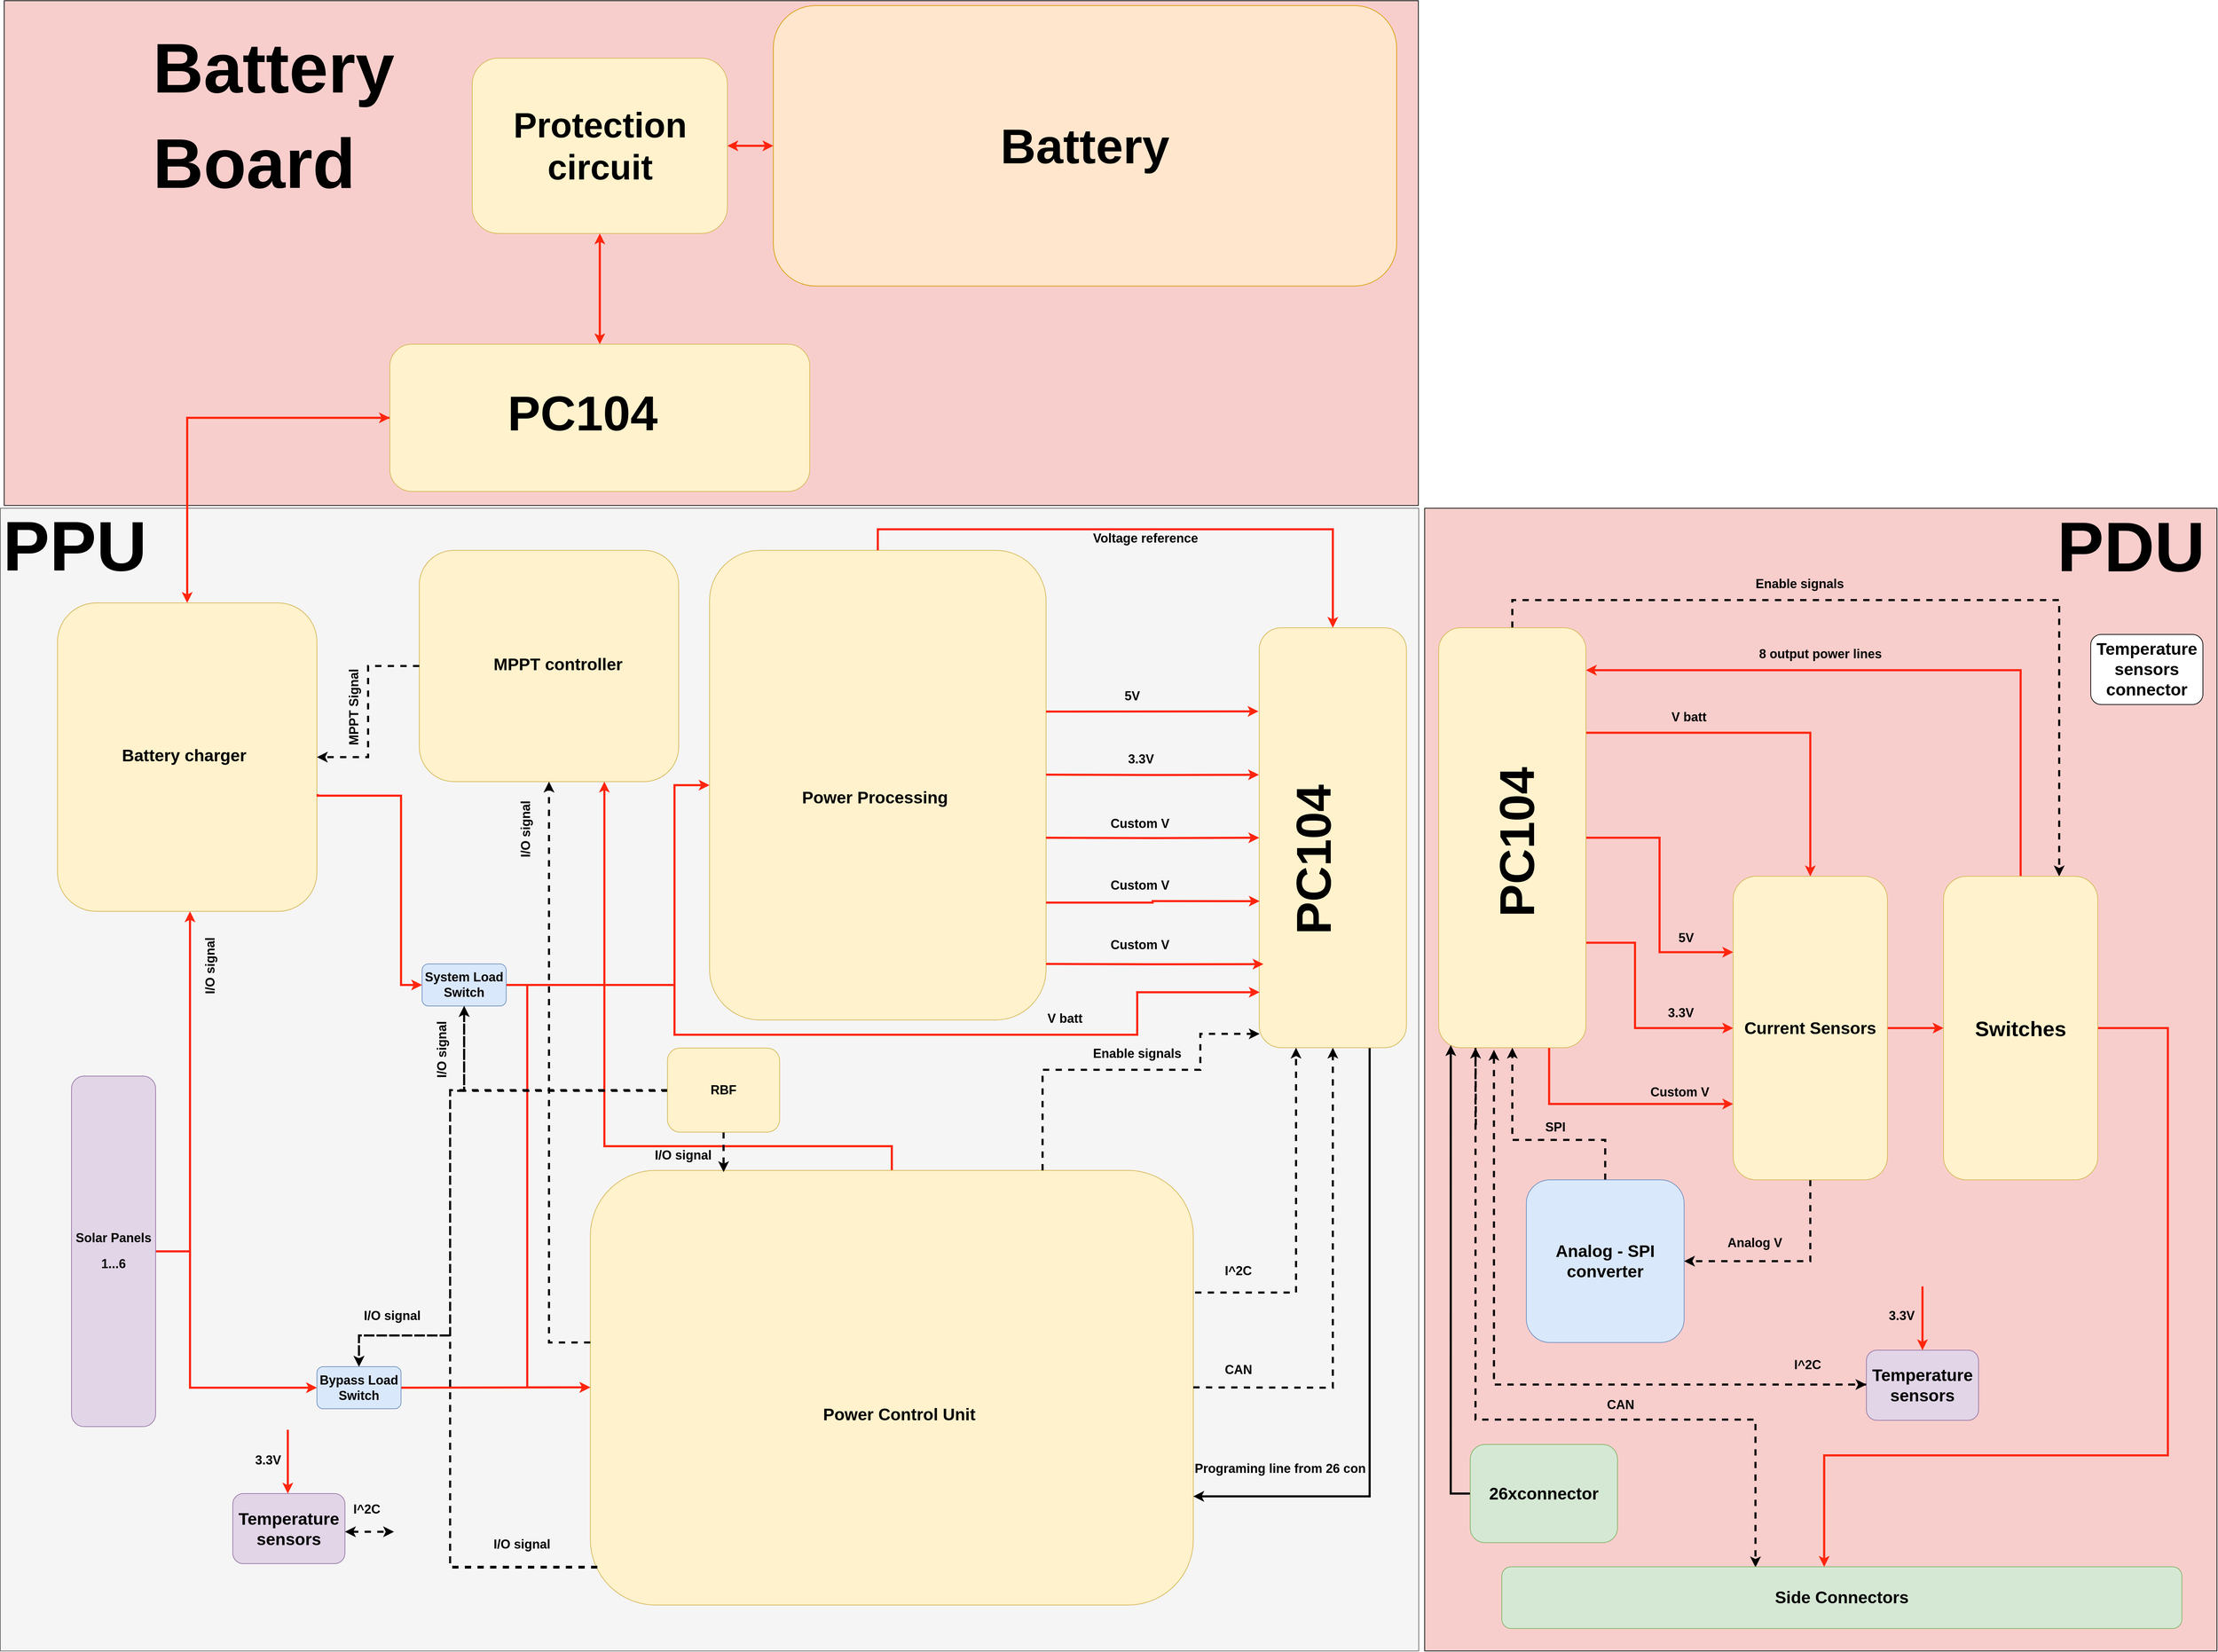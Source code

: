<mxfile version="12.2.7" type="device" pages="1"><diagram id="giHXohWAdLUm914pXSXl" name="Page-1"><mxGraphModel dx="3973" dy="4182" grid="1" gridSize="10" guides="1" tooltips="1" connect="1" arrows="1" fold="1" page="1" pageScale="1" pageWidth="827" pageHeight="1169" math="0" shadow="0"><root><mxCell id="0"/><mxCell id="1" parent="0"/><mxCell id="T_Ia0frp9E9IHLGrRYD6-16" value="" style="rounded=0;whiteSpace=wrap;html=1;fillColor=#f5f5f5;strokeColor=#666666;fontColor=#333333;" vertex="1" parent="1"><mxGeometry x="-141.5" y="-670" width="2023" height="1630" as="geometry"/></mxCell><mxCell id="T_Ia0frp9E9IHLGrRYD6-27" value="" style="rounded=0;whiteSpace=wrap;html=1;fillColor=#F8CECC;align=left;" vertex="1" parent="1"><mxGeometry x="-136" y="-1394" width="2017" height="720" as="geometry"/></mxCell><mxCell id="T_Ia0frp9E9IHLGrRYD6-28" value="&lt;h2 style=&quot;font-size: 70px&quot;&gt;&lt;font style=&quot;font-size: 70px&quot;&gt;Battery&lt;br&gt;&lt;/font&gt;&lt;/h2&gt;" style="rounded=1;whiteSpace=wrap;html=1;fillColor=#ffe6cc;strokeColor=#d79b00;" vertex="1" parent="1"><mxGeometry x="961" y="-1387" width="889" height="400" as="geometry"/></mxCell><mxCell id="T_Ia0frp9E9IHLGrRYD6-37" style="edgeStyle=orthogonalEdgeStyle;rounded=0;orthogonalLoop=1;jettySize=auto;html=1;exitX=0.5;exitY=0;exitDx=0;exitDy=0;strokeColor=#FF250D;strokeWidth=3;" edge="1" parent="1" source="T_Ia0frp9E9IHLGrRYD6-29" target="_Jm-PfkKNoFrXeirZQfz-2"><mxGeometry relative="1" as="geometry"/></mxCell><mxCell id="T_Ia0frp9E9IHLGrRYD6-29" value="" style="rounded=1;whiteSpace=wrap;html=1;fillColor=#fff2cc;strokeColor=#d6b656;rotation=-90;" vertex="1" parent="1"><mxGeometry x="608.5" y="-1098.5" width="210" height="599" as="geometry"/></mxCell><mxCell id="T_Ia0frp9E9IHLGrRYD6-30" value="&lt;h1 style=&quot;font-size: 70px&quot;&gt;PC104&lt;/h1&gt;" style="text;html=1;resizable=0;points=[];autosize=1;align=left;verticalAlign=top;spacingTop=-4;rotation=0;" vertex="1" parent="1"><mxGeometry x="579.5" y="-897" width="230" height="110" as="geometry"/></mxCell><mxCell id="T_Ia0frp9E9IHLGrRYD6-31" value="&lt;h1&gt;&lt;b style=&quot;white-space: normal ; font-size: 100px&quot;&gt;Battery &lt;br&gt;&lt;/b&gt;&lt;/h1&gt;&lt;h1&gt;&lt;b style=&quot;white-space: normal ; font-size: 100px&quot;&gt;Board &lt;/b&gt;&lt;br&gt;&lt;/h1&gt;" style="text;html=1;resizable=0;points=[];autosize=1;align=left;verticalAlign=top;spacingTop=-4;" vertex="1" parent="1"><mxGeometry x="73.5" y="-1377" width="360" height="140" as="geometry"/></mxCell><mxCell id="T_Ia0frp9E9IHLGrRYD6-32" value="" style="endArrow=classic;html=1;strokeColor=#FF250D;strokeWidth=3;entryX=0.5;entryY=0;entryDx=0;entryDy=0;" edge="1" parent="1" target="T_Ia0frp9E9IHLGrRYD6-29"><mxGeometry width="50" height="50" relative="1" as="geometry"><mxPoint x="243.5" y="-799" as="sourcePoint"/><mxPoint x="603.5" y="-863.5" as="targetPoint"/></mxGeometry></mxCell><mxCell id="T_Ia0frp9E9IHLGrRYD6-33" value="&lt;h1 style=&quot;font-size: 50px&quot;&gt;&lt;font style=&quot;font-size: 50px&quot;&gt;Protection circuit&lt;/font&gt;&lt;/h1&gt;" style="rounded=1;whiteSpace=wrap;html=1;fillColor=#fff2cc;strokeColor=#d6b656;" vertex="1" parent="1"><mxGeometry x="531.5" y="-1312" width="364" height="250" as="geometry"/></mxCell><mxCell id="T_Ia0frp9E9IHLGrRYD6-34" value="" style="endArrow=classic;startArrow=classic;html=1;strokeColor=#FF250D;strokeWidth=3;entryX=0.5;entryY=1;entryDx=0;entryDy=0;exitX=1;exitY=0.5;exitDx=0;exitDy=0;" edge="1" parent="1" source="T_Ia0frp9E9IHLGrRYD6-29" target="T_Ia0frp9E9IHLGrRYD6-33"><mxGeometry width="50" height="50" relative="1" as="geometry"><mxPoint x="631.5" y="-981.5" as="sourcePoint"/><mxPoint x="681.5" y="-1031.5" as="targetPoint"/></mxGeometry></mxCell><mxCell id="T_Ia0frp9E9IHLGrRYD6-35" value="" style="endArrow=classic;startArrow=classic;html=1;strokeColor=#FF250D;strokeWidth=3;entryX=0;entryY=0.5;entryDx=0;entryDy=0;" edge="1" parent="1" source="T_Ia0frp9E9IHLGrRYD6-33" target="T_Ia0frp9E9IHLGrRYD6-28"><mxGeometry width="50" height="50" relative="1" as="geometry"><mxPoint x="923" y="-949" as="sourcePoint"/><mxPoint x="923" y="-1107" as="targetPoint"/></mxGeometry></mxCell><mxCell id="fzKdY-Oumn7kbAX8z68p-8" value="" style="rounded=1;whiteSpace=wrap;html=1;fillColor=#fff2cc;strokeColor=#d6b656;" parent="1" vertex="1"><mxGeometry x="456" y="-610" width="370" height="330" as="geometry"/></mxCell><mxCell id="T_Ia0frp9E9IHLGrRYD6-4" style="edgeStyle=orthogonalEdgeStyle;rounded=0;orthogonalLoop=1;jettySize=auto;html=1;exitX=0.5;exitY=0;exitDx=0;exitDy=0;strokeColor=#FF250D;strokeWidth=3;" edge="1" parent="1" source="_Jm-PfkKNoFrXeirZQfz-40"><mxGeometry relative="1" as="geometry"><mxPoint x="720" y="-280" as="targetPoint"/><Array as="points"><mxPoint x="1130" y="240"/><mxPoint x="720" y="240"/></Array></mxGeometry></mxCell><mxCell id="_Jm-PfkKNoFrXeirZQfz-40" value="" style="rounded=1;whiteSpace=wrap;html=1;fillColor=#fff2cc;strokeColor=#d6b656;" parent="1" vertex="1"><mxGeometry x="700" y="274.5" width="860" height="620" as="geometry"/></mxCell><mxCell id="_Jm-PfkKNoFrXeirZQfz-77" value="" style="rounded=0;whiteSpace=wrap;html=1;fillColor=#F8CECC;" parent="1" vertex="1"><mxGeometry x="1890" y="-670" width="1130" height="1630" as="geometry"/></mxCell><mxCell id="T_Ia0frp9E9IHLGrRYD6-41" style="edgeStyle=orthogonalEdgeStyle;rounded=0;orthogonalLoop=1;jettySize=auto;html=1;exitX=0.75;exitY=1;exitDx=0;exitDy=0;entryX=1;entryY=0.75;entryDx=0;entryDy=0;strokeColor=#000000;strokeWidth=3;" edge="1" parent="1" source="_Jm-PfkKNoFrXeirZQfz-73" target="_Jm-PfkKNoFrXeirZQfz-40"><mxGeometry relative="1" as="geometry"/></mxCell><mxCell id="_Jm-PfkKNoFrXeirZQfz-73" value="" style="rounded=1;whiteSpace=wrap;html=1;fillColor=#fff2cc;strokeColor=#d6b656;" parent="1" vertex="1"><mxGeometry x="1654" y="-499.5" width="210" height="599" as="geometry"/></mxCell><mxCell id="_Jm-PfkKNoFrXeirZQfz-18" value="" style="rounded=1;whiteSpace=wrap;html=1;fillColor=#fff2cc;strokeColor=#d6b656;" parent="1" vertex="1"><mxGeometry x="870" y="-610" width="480" height="670" as="geometry"/></mxCell><mxCell id="_Jm-PfkKNoFrXeirZQfz-2" value="" style="rounded=1;whiteSpace=wrap;html=1;fillColor=#fff2cc;strokeColor=#d6b656;" parent="1" vertex="1"><mxGeometry x="-60" y="-535" width="370" height="440" as="geometry"/></mxCell><mxCell id="_Jm-PfkKNoFrXeirZQfz-14" style="edgeStyle=orthogonalEdgeStyle;rounded=0;orthogonalLoop=1;jettySize=auto;html=1;exitX=1;exitY=0.5;exitDx=0;exitDy=0;strokeColor=#FF250D;strokeWidth=3;" parent="1" source="_Jm-PfkKNoFrXeirZQfz-1" edge="1"><mxGeometry relative="1" as="geometry"><Array as="points"><mxPoint x="129" y="390"/><mxPoint x="129" y="-95"/></Array><mxPoint x="129" y="-95" as="targetPoint"/></mxGeometry></mxCell><mxCell id="_Jm-PfkKNoFrXeirZQfz-46" style="edgeStyle=orthogonalEdgeStyle;rounded=0;orthogonalLoop=1;jettySize=auto;html=1;exitX=1;exitY=0.5;exitDx=0;exitDy=0;entryX=0;entryY=0.5;entryDx=0;entryDy=0;strokeColor=#FF250D;strokeWidth=3;" parent="1" source="_Jm-PfkKNoFrXeirZQfz-1" target="_Jm-PfkKNoFrXeirZQfz-45" edge="1"><mxGeometry relative="1" as="geometry"><Array as="points"><mxPoint x="129" y="390"/><mxPoint x="129" y="585"/></Array></mxGeometry></mxCell><mxCell id="_Jm-PfkKNoFrXeirZQfz-1" value="&lt;div&gt;&lt;h2&gt;Solar Panels&lt;/h2&gt;&lt;/div&gt;&lt;div&gt;&lt;h2&gt;1...6&lt;/h2&gt;&lt;/div&gt;" style="rounded=1;whiteSpace=wrap;html=1;fillColor=#e1d5e7;strokeColor=#9673a6;" parent="1" vertex="1"><mxGeometry x="-40" y="140" width="120" height="500" as="geometry"/></mxCell><mxCell id="_Jm-PfkKNoFrXeirZQfz-17" value="" style="edgeStyle=orthogonalEdgeStyle;rounded=0;orthogonalLoop=1;jettySize=auto;html=1;strokeColor=#FF250D;strokeWidth=3;exitX=1.003;exitY=0.62;exitDx=0;exitDy=0;exitPerimeter=0;" parent="1" source="_Jm-PfkKNoFrXeirZQfz-2" target="_Jm-PfkKNoFrXeirZQfz-16" edge="1"><mxGeometry relative="1" as="geometry"><Array as="points"><mxPoint x="311" y="-260"/><mxPoint x="430" y="-260"/><mxPoint x="430" y="10"/></Array><mxPoint x="410" y="-260" as="sourcePoint"/></mxGeometry></mxCell><mxCell id="_Jm-PfkKNoFrXeirZQfz-146" style="edgeStyle=orthogonalEdgeStyle;rounded=0;orthogonalLoop=1;jettySize=auto;html=1;exitX=1;exitY=0.5;exitDx=0;exitDy=0;entryX=0.003;entryY=0.868;entryDx=0;entryDy=0;entryPerimeter=0;strokeColor=#FF250D;strokeWidth=3;" parent="1" source="_Jm-PfkKNoFrXeirZQfz-16" target="_Jm-PfkKNoFrXeirZQfz-73" edge="1"><mxGeometry relative="1" as="geometry"><Array as="points"><mxPoint x="820" y="10"/><mxPoint x="820" y="81"/><mxPoint x="1480" y="81"/><mxPoint x="1480" y="21"/></Array></mxGeometry></mxCell><mxCell id="fzKdY-Oumn7kbAX8z68p-27" style="edgeStyle=orthogonalEdgeStyle;rounded=0;orthogonalLoop=1;jettySize=auto;html=1;exitX=1;exitY=0.5;exitDx=0;exitDy=0;strokeWidth=3;strokeColor=#FF250D;" parent="1" source="_Jm-PfkKNoFrXeirZQfz-16" edge="1"><mxGeometry relative="1" as="geometry"><Array as="points"><mxPoint x="610" y="10"/><mxPoint x="610" y="584"/></Array><mxPoint x="700" y="584" as="targetPoint"/></mxGeometry></mxCell><mxCell id="T_Ia0frp9E9IHLGrRYD6-6" style="edgeStyle=orthogonalEdgeStyle;rounded=0;orthogonalLoop=1;jettySize=auto;html=1;exitX=1;exitY=0.5;exitDx=0;exitDy=0;strokeColor=#FF250D;strokeWidth=3;" edge="1" parent="1" source="_Jm-PfkKNoFrXeirZQfz-16" target="_Jm-PfkKNoFrXeirZQfz-18"><mxGeometry relative="1" as="geometry"><Array as="points"><mxPoint x="820" y="10"/><mxPoint x="820" y="-275"/></Array></mxGeometry></mxCell><mxCell id="_Jm-PfkKNoFrXeirZQfz-16" value="&lt;h2&gt;System Load Switch&lt;/h2&gt;" style="rounded=1;whiteSpace=wrap;html=1;fillColor=#dae8fc;strokeColor=#6c8ebf;" parent="1" vertex="1"><mxGeometry x="460" y="-20" width="120" height="60" as="geometry"/></mxCell><mxCell id="_Jm-PfkKNoFrXeirZQfz-13" value="&lt;h1&gt;Battery charger&lt;/h1&gt;" style="text;html=1;resizable=0;points=[];autosize=1;align=left;verticalAlign=top;spacingTop=-4;" parent="1" vertex="1"><mxGeometry x="30" y="-350" width="190" height="50" as="geometry"/></mxCell><mxCell id="_Jm-PfkKNoFrXeirZQfz-94" style="edgeStyle=orthogonalEdgeStyle;rounded=0;orthogonalLoop=1;jettySize=auto;html=1;entryX=-0.005;entryY=0.199;entryDx=0;entryDy=0;entryPerimeter=0;strokeColor=#FF250D;strokeWidth=3;curved=1;" parent="1" target="_Jm-PfkKNoFrXeirZQfz-73" edge="1"><mxGeometry relative="1" as="geometry"><mxPoint x="1350" y="-380" as="sourcePoint"/></mxGeometry></mxCell><mxCell id="_Jm-PfkKNoFrXeirZQfz-93" style="edgeStyle=orthogonalEdgeStyle;rounded=0;orthogonalLoop=1;jettySize=auto;html=1;entryX=-0.002;entryY=0.35;entryDx=0;entryDy=0;entryPerimeter=0;strokeColor=#FF250D;strokeWidth=3;" parent="1" target="_Jm-PfkKNoFrXeirZQfz-73" edge="1"><mxGeometry relative="1" as="geometry"><mxPoint x="1350" y="-290" as="sourcePoint"/></mxGeometry></mxCell><mxCell id="_Jm-PfkKNoFrXeirZQfz-92" style="edgeStyle=orthogonalEdgeStyle;rounded=0;orthogonalLoop=1;jettySize=auto;html=1;entryX=0;entryY=0.5;entryDx=0;entryDy=0;strokeColor=#FF250D;strokeWidth=3;" parent="1" target="_Jm-PfkKNoFrXeirZQfz-73" edge="1"><mxGeometry relative="1" as="geometry"><mxPoint x="1350" y="-200" as="sourcePoint"/></mxGeometry></mxCell><mxCell id="_Jm-PfkKNoFrXeirZQfz-95" style="edgeStyle=orthogonalEdgeStyle;rounded=0;orthogonalLoop=1;jettySize=auto;html=1;exitX=1;exitY=0.75;exitDx=0;exitDy=0;entryX=0.003;entryY=0.651;entryDx=0;entryDy=0;entryPerimeter=0;strokeColor=#FF250D;strokeWidth=3;" parent="1" source="_Jm-PfkKNoFrXeirZQfz-18" target="_Jm-PfkKNoFrXeirZQfz-73" edge="1"><mxGeometry relative="1" as="geometry"><mxPoint x="1170" y="-110" as="sourcePoint"/></mxGeometry></mxCell><mxCell id="_Jm-PfkKNoFrXeirZQfz-96" style="edgeStyle=orthogonalEdgeStyle;rounded=0;orthogonalLoop=1;jettySize=auto;html=1;entryX=0.029;entryY=0.801;entryDx=0;entryDy=0;entryPerimeter=0;strokeColor=#FF250D;strokeWidth=3;" parent="1" target="_Jm-PfkKNoFrXeirZQfz-73" edge="1"><mxGeometry relative="1" as="geometry"><mxPoint x="1350" y="-20" as="sourcePoint"/></mxGeometry></mxCell><mxCell id="_Jm-PfkKNoFrXeirZQfz-120" style="edgeStyle=orthogonalEdgeStyle;rounded=0;orthogonalLoop=1;jettySize=auto;html=1;entryX=0.5;entryY=0;entryDx=0;entryDy=0;strokeColor=#FF250D;strokeWidth=3;" parent="1" target="_Jm-PfkKNoFrXeirZQfz-73" edge="1"><mxGeometry relative="1" as="geometry"><Array as="points"><mxPoint x="1110" y="-640"/><mxPoint x="1759" y="-640"/></Array><mxPoint x="1110" y="-610" as="sourcePoint"/></mxGeometry></mxCell><mxCell id="_Jm-PfkKNoFrXeirZQfz-39" style="edgeStyle=orthogonalEdgeStyle;rounded=0;orthogonalLoop=1;jettySize=auto;html=1;entryX=0.5;entryY=1;entryDx=0;entryDy=0;dashed=1;strokeColor=#000000;strokeWidth=3;exitX=0;exitY=0.5;exitDx=0;exitDy=0;" parent="1" source="_Jm-PfkKNoFrXeirZQfz-37" target="_Jm-PfkKNoFrXeirZQfz-16" edge="1"><mxGeometry relative="1" as="geometry"><mxPoint x="890" y="100" as="sourcePoint"/><Array as="points"><mxPoint x="520" y="161"/></Array></mxGeometry></mxCell><mxCell id="_Jm-PfkKNoFrXeirZQfz-48" style="edgeStyle=orthogonalEdgeStyle;rounded=0;orthogonalLoop=1;jettySize=auto;html=1;exitX=0.5;exitY=1;exitDx=0;exitDy=0;entryX=0.221;entryY=0.004;entryDx=0;entryDy=0;strokeColor=#000000;strokeWidth=3;dashed=1;entryPerimeter=0;" parent="1" source="_Jm-PfkKNoFrXeirZQfz-37" target="_Jm-PfkKNoFrXeirZQfz-40" edge="1"><mxGeometry relative="1" as="geometry"/></mxCell><mxCell id="_Jm-PfkKNoFrXeirZQfz-49" style="edgeStyle=orthogonalEdgeStyle;rounded=0;orthogonalLoop=1;jettySize=auto;html=1;exitX=0;exitY=0.5;exitDx=0;exitDy=0;entryX=0.5;entryY=0;entryDx=0;entryDy=0;dashed=1;strokeColor=#000000;strokeWidth=3;" parent="1" source="_Jm-PfkKNoFrXeirZQfz-37" target="_Jm-PfkKNoFrXeirZQfz-45" edge="1"><mxGeometry relative="1" as="geometry"><Array as="points"><mxPoint x="500" y="160"/><mxPoint x="500" y="510"/><mxPoint x="370" y="510"/></Array></mxGeometry></mxCell><mxCell id="_Jm-PfkKNoFrXeirZQfz-37" value="&lt;h2&gt;RBF&lt;/h2&gt;" style="rounded=1;whiteSpace=wrap;html=1;fillColor=#fff2cc;strokeColor=#d6b656;" parent="1" vertex="1"><mxGeometry x="810" y="100" width="160" height="120" as="geometry"/></mxCell><mxCell id="_Jm-PfkKNoFrXeirZQfz-41" value="&lt;h1&gt;Power Processing&lt;/h1&gt;" style="text;html=1;resizable=0;points=[];autosize=1;align=left;verticalAlign=top;spacingTop=-4;" parent="1" vertex="1"><mxGeometry x="1000" y="-290" width="220" height="50" as="geometry"/></mxCell><mxCell id="_Jm-PfkKNoFrXeirZQfz-47" style="edgeStyle=orthogonalEdgeStyle;rounded=0;orthogonalLoop=1;jettySize=auto;html=1;exitX=1;exitY=0.5;exitDx=0;exitDy=0;strokeColor=#FF250D;strokeWidth=3;" parent="1" source="_Jm-PfkKNoFrXeirZQfz-45" edge="1"><mxGeometry relative="1" as="geometry"><mxPoint x="700" y="584" as="targetPoint"/></mxGeometry></mxCell><mxCell id="_Jm-PfkKNoFrXeirZQfz-45" value="&lt;h2&gt;Bypass Load Switch&lt;/h2&gt;" style="rounded=1;whiteSpace=wrap;html=1;fillColor=#dae8fc;strokeColor=#6c8ebf;" parent="1" vertex="1"><mxGeometry x="310" y="554.5" width="120" height="60" as="geometry"/></mxCell><mxCell id="_Jm-PfkKNoFrXeirZQfz-57" style="edgeStyle=orthogonalEdgeStyle;rounded=0;orthogonalLoop=1;jettySize=auto;html=1;entryX=0.5;entryY=0;entryDx=0;entryDy=0;strokeColor=#000000;strokeWidth=3;dashed=1;" parent="1" target="_Jm-PfkKNoFrXeirZQfz-45" edge="1"><mxGeometry relative="1" as="geometry"><Array as="points"><mxPoint x="500" y="840"/><mxPoint x="500" y="510"/><mxPoint x="370" y="510"/></Array><mxPoint x="710" y="840" as="sourcePoint"/></mxGeometry></mxCell><mxCell id="_Jm-PfkKNoFrXeirZQfz-60" style="edgeStyle=orthogonalEdgeStyle;rounded=0;orthogonalLoop=1;jettySize=auto;html=1;dashed=1;strokeColor=#000000;strokeWidth=3;" parent="1" target="_Jm-PfkKNoFrXeirZQfz-16" edge="1"><mxGeometry relative="1" as="geometry"><Array as="points"><mxPoint x="500" y="841"/><mxPoint x="500" y="161"/><mxPoint x="520" y="161"/></Array><mxPoint x="710" y="841" as="sourcePoint"/></mxGeometry></mxCell><mxCell id="_Jm-PfkKNoFrXeirZQfz-133" style="edgeStyle=orthogonalEdgeStyle;rounded=0;orthogonalLoop=1;jettySize=auto;html=1;exitX=0.75;exitY=0;exitDx=0;exitDy=0;entryX=0.003;entryY=0.967;entryDx=0;entryDy=0;entryPerimeter=0;dashed=1;strokeColor=#000000;strokeWidth=3;" parent="1" source="_Jm-PfkKNoFrXeirZQfz-40" target="_Jm-PfkKNoFrXeirZQfz-73" edge="1"><mxGeometry relative="1" as="geometry"><Array as="points"><mxPoint x="1345" y="131"/><mxPoint x="1570" y="131"/><mxPoint x="1570" y="80"/></Array></mxGeometry></mxCell><mxCell id="fzKdY-Oumn7kbAX8z68p-13" style="edgeStyle=orthogonalEdgeStyle;rounded=0;orthogonalLoop=1;jettySize=auto;html=1;dashed=1;strokeWidth=3;" parent="1" edge="1"><mxGeometry relative="1" as="geometry"><Array as="points"><mxPoint x="641" y="520"/></Array><mxPoint x="700" y="520" as="sourcePoint"/><mxPoint x="641" y="-280" as="targetPoint"/></mxGeometry></mxCell><mxCell id="_Jm-PfkKNoFrXeirZQfz-56" value="&lt;h1&gt;Power Control Unit&lt;/h1&gt;" style="text;html=1;resizable=0;points=[];autosize=1;align=left;verticalAlign=top;spacingTop=-4;" parent="1" vertex="1"><mxGeometry x="1030" y="590" width="230" height="50" as="geometry"/></mxCell><mxCell id="_Jm-PfkKNoFrXeirZQfz-123" style="edgeStyle=orthogonalEdgeStyle;rounded=0;orthogonalLoop=1;jettySize=auto;html=1;dashed=1;strokeColor=#000000;strokeWidth=3;" parent="1" target="_Jm-PfkKNoFrXeirZQfz-73" edge="1"><mxGeometry relative="1" as="geometry"><mxPoint x="1560" y="584" as="sourcePoint"/></mxGeometry></mxCell><mxCell id="_Jm-PfkKNoFrXeirZQfz-122" style="edgeStyle=orthogonalEdgeStyle;rounded=0;orthogonalLoop=1;jettySize=auto;html=1;exitX=1.003;exitY=0.281;exitDx=0;exitDy=0;entryX=0.25;entryY=1;entryDx=0;entryDy=0;strokeColor=#000000;strokeWidth=3;dashed=1;exitPerimeter=0;" parent="1" source="_Jm-PfkKNoFrXeirZQfz-40" target="_Jm-PfkKNoFrXeirZQfz-73" edge="1"><mxGeometry relative="1" as="geometry"><mxPoint x="1490" y="444" as="sourcePoint"/></mxGeometry></mxCell><mxCell id="_Jm-PfkKNoFrXeirZQfz-138" style="edgeStyle=orthogonalEdgeStyle;rounded=0;orthogonalLoop=1;jettySize=auto;html=1;exitX=1;exitY=0.5;exitDx=0;exitDy=0;entryX=0;entryY=0.25;entryDx=0;entryDy=0;strokeColor=#FF250D;strokeWidth=3;" parent="1" source="_Jm-PfkKNoFrXeirZQfz-82" target="_Jm-PfkKNoFrXeirZQfz-135" edge="1"><mxGeometry relative="1" as="geometry"/></mxCell><mxCell id="_Jm-PfkKNoFrXeirZQfz-139" style="edgeStyle=orthogonalEdgeStyle;rounded=0;orthogonalLoop=1;jettySize=auto;html=1;exitX=1;exitY=0.75;exitDx=0;exitDy=0;entryX=0;entryY=0.5;entryDx=0;entryDy=0;strokeColor=#FF250D;strokeWidth=3;" parent="1" source="_Jm-PfkKNoFrXeirZQfz-82" target="_Jm-PfkKNoFrXeirZQfz-135" edge="1"><mxGeometry relative="1" as="geometry"><Array as="points"><mxPoint x="2190" y="-50"/><mxPoint x="2190" y="71"/></Array></mxGeometry></mxCell><mxCell id="_Jm-PfkKNoFrXeirZQfz-140" style="edgeStyle=orthogonalEdgeStyle;rounded=0;orthogonalLoop=1;jettySize=auto;html=1;exitX=1;exitY=0.25;exitDx=0;exitDy=0;entryX=0.5;entryY=0;entryDx=0;entryDy=0;strokeColor=#FF250D;strokeWidth=3;" parent="1" source="_Jm-PfkKNoFrXeirZQfz-82" target="_Jm-PfkKNoFrXeirZQfz-135" edge="1"><mxGeometry relative="1" as="geometry"/></mxCell><mxCell id="_Jm-PfkKNoFrXeirZQfz-144" style="edgeStyle=orthogonalEdgeStyle;rounded=0;orthogonalLoop=1;jettySize=auto;html=1;exitX=0.75;exitY=1;exitDx=0;exitDy=0;entryX=0;entryY=0.75;entryDx=0;entryDy=0;strokeColor=#FF250D;strokeWidth=3;" parent="1" source="_Jm-PfkKNoFrXeirZQfz-82" target="_Jm-PfkKNoFrXeirZQfz-135" edge="1"><mxGeometry relative="1" as="geometry"/></mxCell><mxCell id="_Jm-PfkKNoFrXeirZQfz-155" style="edgeStyle=orthogonalEdgeStyle;rounded=0;orthogonalLoop=1;jettySize=auto;html=1;exitX=0.5;exitY=0;exitDx=0;exitDy=0;entryX=0.75;entryY=0;entryDx=0;entryDy=0;strokeColor=#000000;strokeWidth=3;dashed=1;" parent="1" source="_Jm-PfkKNoFrXeirZQfz-82" target="_Jm-PfkKNoFrXeirZQfz-132" edge="1"><mxGeometry relative="1" as="geometry"><Array as="points"><mxPoint x="2015" y="-539"/><mxPoint x="2795" y="-539"/></Array></mxGeometry></mxCell><mxCell id="_Jm-PfkKNoFrXeirZQfz-160" style="edgeStyle=orthogonalEdgeStyle;rounded=0;orthogonalLoop=1;jettySize=auto;html=1;exitX=0.25;exitY=1;exitDx=0;exitDy=0;entryX=0.373;entryY=0.008;entryDx=0;entryDy=0;entryPerimeter=0;strokeColor=#000000;strokeWidth=3;dashed=1;" parent="1" source="_Jm-PfkKNoFrXeirZQfz-82" target="_Jm-PfkKNoFrXeirZQfz-157" edge="1"><mxGeometry relative="1" as="geometry"><Array as="points"><mxPoint x="1963" y="630"/><mxPoint x="2362" y="630"/></Array></mxGeometry></mxCell><mxCell id="_Jm-PfkKNoFrXeirZQfz-82" value="" style="rounded=1;whiteSpace=wrap;html=1;fillColor=#fff2cc;strokeColor=#d6b656;" parent="1" vertex="1"><mxGeometry x="1910" y="-499.5" width="210" height="599" as="geometry"/></mxCell><mxCell id="_Jm-PfkKNoFrXeirZQfz-74" value="&lt;h1 style=&quot;font-size: 100px&quot;&gt;&lt;font style=&quot;font-size: 100px&quot;&gt;PDU&lt;/font&gt;&lt;/h1&gt;" style="text;html=1;resizable=0;points=[];autosize=1;align=left;verticalAlign=top;spacingTop=-4;" parent="1" vertex="1"><mxGeometry x="2790" y="-745" width="230" height="150" as="geometry"/></mxCell><mxCell id="_Jm-PfkKNoFrXeirZQfz-79" value="&lt;h1&gt;&lt;font style=&quot;font-size: 100px&quot;&gt;PPU&lt;/font&gt;&lt;/h1&gt;" style="text;html=1;resizable=0;points=[];autosize=1;align=left;verticalAlign=top;spacingTop=-4;" parent="1" vertex="1"><mxGeometry x="-140" y="-695" width="220" height="80" as="geometry"/></mxCell><mxCell id="_Jm-PfkKNoFrXeirZQfz-80" value="&lt;h1 style=&quot;font-size: 70px&quot;&gt;PC104&lt;/h1&gt;" style="text;html=1;resizable=0;points=[];autosize=1;align=left;verticalAlign=top;spacingTop=-4;rotation=-90;" parent="1" vertex="1"><mxGeometry x="1580" y="-230" width="230" height="110" as="geometry"/></mxCell><mxCell id="_Jm-PfkKNoFrXeirZQfz-84" value="&lt;h1 style=&quot;font-size: 70px&quot;&gt;PC104&lt;/h1&gt;" style="text;html=1;resizable=0;points=[];autosize=1;align=left;verticalAlign=top;spacingTop=-4;rotation=-90;" parent="1" vertex="1"><mxGeometry x="1870" y="-255" width="230" height="110" as="geometry"/></mxCell><mxCell id="_Jm-PfkKNoFrXeirZQfz-103" value="&lt;h2&gt;3.3V&lt;/h2&gt;" style="text;html=1;resizable=0;points=[];autosize=1;align=left;verticalAlign=top;spacingTop=-4;" parent="1" vertex="1"><mxGeometry x="1465" y="-340" width="50" height="50" as="geometry"/></mxCell><mxCell id="_Jm-PfkKNoFrXeirZQfz-107" value="&lt;h2&gt;5V&lt;/h2&gt;" style="text;html=1;resizable=0;points=[];autosize=1;align=left;verticalAlign=top;spacingTop=-4;" parent="1" vertex="1"><mxGeometry x="1460" y="-430" width="40" height="50" as="geometry"/></mxCell><mxCell id="_Jm-PfkKNoFrXeirZQfz-108" value="&lt;h2&gt;Custom V&lt;/h2&gt;" style="text;html=1;resizable=0;points=[];autosize=1;align=left;verticalAlign=top;spacingTop=-4;" parent="1" vertex="1"><mxGeometry x="1440" y="-248" width="100" height="50" as="geometry"/></mxCell><mxCell id="_Jm-PfkKNoFrXeirZQfz-109" value="&lt;h2&gt;Custom V&lt;/h2&gt;" style="text;html=1;resizable=0;points=[];autosize=1;align=left;verticalAlign=top;spacingTop=-4;" parent="1" vertex="1"><mxGeometry x="1440" y="-160" width="100" height="50" as="geometry"/></mxCell><mxCell id="_Jm-PfkKNoFrXeirZQfz-110" value="&lt;h2&gt;Custom V&lt;/h2&gt;" style="text;html=1;resizable=0;points=[];autosize=1;align=left;verticalAlign=top;spacingTop=-4;" parent="1" vertex="1"><mxGeometry x="1440" y="-75" width="100" height="50" as="geometry"/></mxCell><mxCell id="_Jm-PfkKNoFrXeirZQfz-125" value="&lt;h2&gt;I^2C&lt;/h2&gt;" style="text;html=1;resizable=0;points=[];autosize=1;align=left;verticalAlign=top;spacingTop=-4;" parent="1" vertex="1"><mxGeometry x="1603" y="390" width="50" height="50" as="geometry"/></mxCell><mxCell id="_Jm-PfkKNoFrXeirZQfz-126" value="&lt;h2&gt;CAN&lt;/h2&gt;" style="text;html=1;resizable=0;points=[];autosize=1;align=left;verticalAlign=top;spacingTop=-4;" parent="1" vertex="1"><mxGeometry x="1603" y="531" width="50" height="50" as="geometry"/></mxCell><mxCell id="_Jm-PfkKNoFrXeirZQfz-127" value="&lt;h2&gt;Voltage reference&lt;/h2&gt;" style="text;html=1;resizable=0;points=[];autosize=1;align=left;verticalAlign=top;spacingTop=-4;rotation=0;" parent="1" vertex="1"><mxGeometry x="1415" y="-655" width="160" height="50" as="geometry"/></mxCell><mxCell id="T_Ia0frp9E9IHLGrRYD6-26" style="edgeStyle=orthogonalEdgeStyle;rounded=0;orthogonalLoop=1;jettySize=auto;html=1;exitX=0;exitY=0.5;exitDx=0;exitDy=0;entryX=0.082;entryY=0.994;entryDx=0;entryDy=0;entryPerimeter=0;strokeColor=#000000;strokeWidth=3;" edge="1" parent="1" source="_Jm-PfkKNoFrXeirZQfz-130" target="_Jm-PfkKNoFrXeirZQfz-82"><mxGeometry relative="1" as="geometry"/></mxCell><mxCell id="_Jm-PfkKNoFrXeirZQfz-130" value="&lt;h1&gt;26xconnector&lt;/h1&gt;" style="rounded=1;whiteSpace=wrap;html=1;fillColor=#d5e8d4;strokeColor=#82b366;" parent="1" vertex="1"><mxGeometry x="1955" y="665.5" width="210" height="140" as="geometry"/></mxCell><mxCell id="_Jm-PfkKNoFrXeirZQfz-153" style="edgeStyle=orthogonalEdgeStyle;rounded=0;orthogonalLoop=1;jettySize=auto;html=1;exitX=0.5;exitY=0;exitDx=0;exitDy=0;strokeColor=#FF250D;strokeWidth=3;" parent="1" source="_Jm-PfkKNoFrXeirZQfz-132" target="_Jm-PfkKNoFrXeirZQfz-82" edge="1"><mxGeometry relative="1" as="geometry"><Array as="points"><mxPoint x="2740" y="-439"/></Array></mxGeometry></mxCell><mxCell id="_Jm-PfkKNoFrXeirZQfz-159" style="edgeStyle=orthogonalEdgeStyle;rounded=0;orthogonalLoop=1;jettySize=auto;html=1;exitX=1;exitY=0.5;exitDx=0;exitDy=0;entryX=0.474;entryY=0;entryDx=0;entryDy=0;entryPerimeter=0;strokeColor=#FF250D;strokeWidth=3;" parent="1" source="_Jm-PfkKNoFrXeirZQfz-132" target="_Jm-PfkKNoFrXeirZQfz-157" edge="1"><mxGeometry relative="1" as="geometry"><Array as="points"><mxPoint x="2950" y="72"/><mxPoint x="2950" y="681"/><mxPoint x="2460" y="681"/></Array></mxGeometry></mxCell><mxCell id="_Jm-PfkKNoFrXeirZQfz-132" value="&lt;h1 style=&quot;font-size: 30px&quot;&gt;Switches&lt;/h1&gt;" style="rounded=1;whiteSpace=wrap;html=1;fillColor=#fff2cc;strokeColor=#d6b656;" parent="1" vertex="1"><mxGeometry x="2630" y="-145" width="220" height="433" as="geometry"/></mxCell><mxCell id="_Jm-PfkKNoFrXeirZQfz-137" style="edgeStyle=orthogonalEdgeStyle;rounded=0;orthogonalLoop=1;jettySize=auto;html=1;exitX=1;exitY=0.5;exitDx=0;exitDy=0;strokeColor=#FF250D;strokeWidth=3;" parent="1" source="_Jm-PfkKNoFrXeirZQfz-135" target="_Jm-PfkKNoFrXeirZQfz-132" edge="1"><mxGeometry relative="1" as="geometry"/></mxCell><mxCell id="_Jm-PfkKNoFrXeirZQfz-149" style="edgeStyle=orthogonalEdgeStyle;rounded=0;orthogonalLoop=1;jettySize=auto;html=1;exitX=0.5;exitY=1;exitDx=0;exitDy=0;entryX=1;entryY=0.5;entryDx=0;entryDy=0;strokeColor=#000000;strokeWidth=3;dashed=1;" parent="1" source="_Jm-PfkKNoFrXeirZQfz-135" target="_Jm-PfkKNoFrXeirZQfz-148" edge="1"><mxGeometry relative="1" as="geometry"/></mxCell><mxCell id="_Jm-PfkKNoFrXeirZQfz-135" value="&lt;h1&gt;Current Sensors&lt;/h1&gt;" style="rounded=1;whiteSpace=wrap;html=1;fillColor=#fff2cc;strokeColor=#d6b656;" parent="1" vertex="1"><mxGeometry x="2330" y="-145" width="220" height="433" as="geometry"/></mxCell><mxCell id="_Jm-PfkKNoFrXeirZQfz-134" value="&lt;h2&gt;Enable signals&lt;/h2&gt;" style="text;html=1;resizable=0;points=[];autosize=1;align=left;verticalAlign=top;spacingTop=-4;" parent="1" vertex="1"><mxGeometry x="1415" y="80" width="140" height="50" as="geometry"/></mxCell><mxCell id="_Jm-PfkKNoFrXeirZQfz-141" value="&lt;h2&gt;V batt&lt;/h2&gt;" style="text;html=1;resizable=0;points=[];autosize=1;align=left;verticalAlign=top;spacingTop=-4;" parent="1" vertex="1"><mxGeometry x="2240" y="-400" width="60" height="50" as="geometry"/></mxCell><mxCell id="_Jm-PfkKNoFrXeirZQfz-142" value="&lt;h2&gt;5V&lt;/h2&gt;" style="text;html=1;resizable=0;points=[];autosize=1;align=left;verticalAlign=top;spacingTop=-4;" parent="1" vertex="1"><mxGeometry x="2250" y="-85" width="40" height="50" as="geometry"/></mxCell><mxCell id="_Jm-PfkKNoFrXeirZQfz-143" value="&lt;h2&gt;3.3V&lt;/h2&gt;" style="text;html=1;resizable=0;points=[];autosize=1;align=left;verticalAlign=top;spacingTop=-4;" parent="1" vertex="1"><mxGeometry x="2235" y="21.5" width="50" height="50" as="geometry"/></mxCell><mxCell id="_Jm-PfkKNoFrXeirZQfz-145" value="&lt;h2&gt;Custom V&lt;/h2&gt;" style="text;html=1;resizable=0;points=[];autosize=1;align=left;verticalAlign=top;spacingTop=-4;" parent="1" vertex="1"><mxGeometry x="2210" y="135" width="100" height="50" as="geometry"/></mxCell><mxCell id="_Jm-PfkKNoFrXeirZQfz-147" value="&lt;h2&gt;V batt&lt;/h2&gt;" style="text;html=1;resizable=0;points=[];autosize=1;align=left;verticalAlign=top;spacingTop=-4;" parent="1" vertex="1"><mxGeometry x="1350" y="30" width="60" height="50" as="geometry"/></mxCell><mxCell id="_Jm-PfkKNoFrXeirZQfz-151" style="edgeStyle=orthogonalEdgeStyle;rounded=0;orthogonalLoop=1;jettySize=auto;html=1;exitX=0.5;exitY=0;exitDx=0;exitDy=0;dashed=1;strokeColor=#000000;strokeWidth=3;" parent="1" source="_Jm-PfkKNoFrXeirZQfz-148" target="_Jm-PfkKNoFrXeirZQfz-82" edge="1"><mxGeometry relative="1" as="geometry"><Array as="points"><mxPoint x="2148" y="231"/><mxPoint x="2015" y="231"/></Array></mxGeometry></mxCell><mxCell id="_Jm-PfkKNoFrXeirZQfz-148" value="&lt;h1&gt;Analog - SPI converter&lt;/h1&gt;" style="rounded=1;whiteSpace=wrap;html=1;fillColor=#dae8fc;strokeColor=#6c8ebf;" parent="1" vertex="1"><mxGeometry x="2035" y="288" width="225" height="232" as="geometry"/></mxCell><mxCell id="_Jm-PfkKNoFrXeirZQfz-150" value="&lt;h2&gt;Analog V&lt;br&gt;&lt;/h2&gt;" style="text;html=1;resizable=0;points=[];autosize=1;align=left;verticalAlign=top;spacingTop=-4;" parent="1" vertex="1"><mxGeometry x="2320" y="350" width="90" height="50" as="geometry"/></mxCell><mxCell id="_Jm-PfkKNoFrXeirZQfz-152" value="&lt;h2&gt;SPI&lt;/h2&gt;" style="text;html=1;resizable=0;points=[];autosize=1;align=left;verticalAlign=top;spacingTop=-4;" parent="1" vertex="1"><mxGeometry x="2060" y="185" width="40" height="50" as="geometry"/></mxCell><mxCell id="_Jm-PfkKNoFrXeirZQfz-154" value="&lt;h2&gt;8 output power lines&lt;br&gt;&lt;/h2&gt;" style="text;html=1;resizable=0;points=[];autosize=1;align=left;verticalAlign=top;spacingTop=-4;" parent="1" vertex="1"><mxGeometry x="2365" y="-490" width="190" height="50" as="geometry"/></mxCell><mxCell id="_Jm-PfkKNoFrXeirZQfz-156" value="&lt;h2&gt;Enable signals&lt;/h2&gt;" style="text;html=1;resizable=0;points=[];autosize=1;align=left;verticalAlign=top;spacingTop=-4;" parent="1" vertex="1"><mxGeometry x="2360" y="-590" width="140" height="50" as="geometry"/></mxCell><mxCell id="_Jm-PfkKNoFrXeirZQfz-157" value="&lt;h1&gt;Side Connectors&lt;/h1&gt;" style="rounded=1;whiteSpace=wrap;html=1;fillColor=#d5e8d4;strokeColor=#82b366;" parent="1" vertex="1"><mxGeometry x="2000" y="840" width="970" height="88" as="geometry"/></mxCell><mxCell id="_Jm-PfkKNoFrXeirZQfz-161" value="" style="endArrow=classic;html=1;dashed=1;strokeColor=#000000;strokeWidth=3;entryX=0.25;entryY=1;entryDx=0;entryDy=0;" parent="1" target="_Jm-PfkKNoFrXeirZQfz-82" edge="1"><mxGeometry width="50" height="50" relative="1" as="geometry"><mxPoint x="1963" y="210" as="sourcePoint"/><mxPoint x="1960" y="145" as="targetPoint"/></mxGeometry></mxCell><mxCell id="_Jm-PfkKNoFrXeirZQfz-164" value="&lt;h2&gt;CAN&lt;/h2&gt;" style="text;html=1;resizable=0;points=[];autosize=1;align=left;verticalAlign=top;spacingTop=-4;" parent="1" vertex="1"><mxGeometry x="2147.5" y="581" width="50" height="50" as="geometry"/></mxCell><mxCell id="_Jm-PfkKNoFrXeirZQfz-166" style="edgeStyle=orthogonalEdgeStyle;rounded=0;orthogonalLoop=1;jettySize=auto;html=1;exitX=0;exitY=0.5;exitDx=0;exitDy=0;entryX=0.375;entryY=1.005;entryDx=0;entryDy=0;entryPerimeter=0;dashed=1;strokeColor=#000000;strokeWidth=3;" parent="1" source="_Jm-PfkKNoFrXeirZQfz-165" target="_Jm-PfkKNoFrXeirZQfz-82" edge="1"><mxGeometry relative="1" as="geometry"><Array as="points"><mxPoint x="2520" y="580"/><mxPoint x="1989" y="580"/></Array></mxGeometry></mxCell><mxCell id="_Jm-PfkKNoFrXeirZQfz-165" value="&lt;h1&gt;Temperature sensors&lt;/h1&gt;" style="rounded=1;whiteSpace=wrap;html=1;fillColor=#e1d5e7;strokeColor=#9673a6;" parent="1" vertex="1"><mxGeometry x="2520" y="531" width="160" height="100" as="geometry"/></mxCell><mxCell id="_Jm-PfkKNoFrXeirZQfz-168" value="&lt;h2&gt;3.3V&lt;/h2&gt;" style="text;html=1;resizable=0;points=[];autosize=1;align=left;verticalAlign=top;spacingTop=-4;" parent="1" vertex="1"><mxGeometry x="2550" y="454" width="50" height="50" as="geometry"/></mxCell><mxCell id="_Jm-PfkKNoFrXeirZQfz-169" value="" style="endArrow=classic;html=1;strokeColor=#FF250D;strokeWidth=3;entryX=0.5;entryY=0;entryDx=0;entryDy=0;" parent="1" target="_Jm-PfkKNoFrXeirZQfz-165" edge="1"><mxGeometry width="50" height="50" relative="1" as="geometry"><mxPoint x="2600" y="440" as="sourcePoint"/><mxPoint x="2650" y="375" as="targetPoint"/></mxGeometry></mxCell><mxCell id="_Jm-PfkKNoFrXeirZQfz-171" value="" style="endArrow=classic;html=1;strokeColor=#000000;strokeWidth=3;dashed=1;" parent="1" edge="1"><mxGeometry width="50" height="50" relative="1" as="geometry"><mxPoint x="2405" y="580" as="sourcePoint"/><mxPoint x="2520" y="580" as="targetPoint"/></mxGeometry></mxCell><mxCell id="_Jm-PfkKNoFrXeirZQfz-172" value="&lt;h2&gt;I^2C&lt;/h2&gt;" style="text;html=1;resizable=0;points=[];autosize=1;align=left;verticalAlign=top;spacingTop=-4;" parent="1" vertex="1"><mxGeometry x="2415" y="524" width="50" height="50" as="geometry"/></mxCell><mxCell id="_Jm-PfkKNoFrXeirZQfz-173" value="&lt;h1&gt;Temperature sensors&lt;/h1&gt;" style="rounded=1;whiteSpace=wrap;html=1;fillColor=#e1d5e7;strokeColor=#9673a6;" parent="1" vertex="1"><mxGeometry x="190" y="735.5" width="160" height="100" as="geometry"/></mxCell><mxCell id="_Jm-PfkKNoFrXeirZQfz-174" value="" style="endArrow=classic;html=1;strokeColor=#FF250D;strokeWidth=3;entryX=0.5;entryY=0;entryDx=0;entryDy=0;" parent="1" edge="1"><mxGeometry width="50" height="50" relative="1" as="geometry"><mxPoint x="268.5" y="644.5" as="sourcePoint"/><mxPoint x="268.5" y="735.5" as="targetPoint"/></mxGeometry></mxCell><mxCell id="_Jm-PfkKNoFrXeirZQfz-175" value="&lt;h2&gt;3.3V&lt;/h2&gt;" style="text;html=1;resizable=0;points=[];autosize=1;align=left;verticalAlign=top;spacingTop=-4;" parent="1" vertex="1"><mxGeometry x="220" y="660" width="50" height="50" as="geometry"/></mxCell><mxCell id="_Jm-PfkKNoFrXeirZQfz-177" value="" style="endArrow=classic;startArrow=classic;html=1;dashed=1;strokeColor=#000000;strokeWidth=3;" parent="1" edge="1"><mxGeometry width="50" height="50" relative="1" as="geometry"><mxPoint x="350" y="790" as="sourcePoint"/><mxPoint x="420" y="790" as="targetPoint"/></mxGeometry></mxCell><mxCell id="_Jm-PfkKNoFrXeirZQfz-178" value="&lt;h2&gt;I^2C&lt;/h2&gt;" style="text;html=1;resizable=0;points=[];autosize=1;align=left;verticalAlign=top;spacingTop=-4;" parent="1" vertex="1"><mxGeometry x="360" y="730" width="50" height="50" as="geometry"/></mxCell><mxCell id="fzKdY-Oumn7kbAX8z68p-11" style="edgeStyle=orthogonalEdgeStyle;rounded=0;orthogonalLoop=1;jettySize=auto;html=1;exitX=0;exitY=0.5;exitDx=0;exitDy=0;strokeWidth=3;dashed=1;" parent="1" source="fzKdY-Oumn7kbAX8z68p-8" target="_Jm-PfkKNoFrXeirZQfz-2" edge="1"><mxGeometry relative="1" as="geometry"><mxPoint x="566" y="-465" as="sourcePoint"/></mxGeometry></mxCell><mxCell id="fzKdY-Oumn7kbAX8z68p-12" value="&lt;h1&gt;MPPT controller&lt;/h1&gt;" style="text;html=1;resizable=0;points=[];autosize=1;align=left;verticalAlign=top;spacingTop=-4;" parent="1" vertex="1"><mxGeometry x="560" y="-480" width="200" height="50" as="geometry"/></mxCell><mxCell id="fzKdY-Oumn7kbAX8z68p-18" value="&lt;h1&gt;Temperature sensors connector&lt;/h1&gt;" style="rounded=1;whiteSpace=wrap;html=1;" parent="1" vertex="1"><mxGeometry x="2840" y="-490" width="160" height="100" as="geometry"/></mxCell><mxCell id="T_Ia0frp9E9IHLGrRYD6-9" value="&lt;h2&gt;MPPT Signal&lt;/h2&gt;" style="text;html=1;resizable=0;points=[];autosize=1;align=left;verticalAlign=top;spacingTop=-4;rotation=-90;" vertex="1" parent="1"><mxGeometry x="300" y="-415" width="120" height="50" as="geometry"/></mxCell><mxCell id="T_Ia0frp9E9IHLGrRYD6-10" value="&lt;h2&gt;I/O signal&lt;/h2&gt;" style="text;html=1;resizable=0;points=[];autosize=1;align=left;verticalAlign=top;spacingTop=-4;" vertex="1" parent="1"><mxGeometry x="375" y="454" width="90" height="50" as="geometry"/></mxCell><mxCell id="T_Ia0frp9E9IHLGrRYD6-11" value="&lt;h2&gt;I/O signal&lt;/h2&gt;" style="text;html=1;resizable=0;points=[];autosize=1;align=left;verticalAlign=top;spacingTop=-4;" vertex="1" parent="1"><mxGeometry x="560" y="780" width="90" height="50" as="geometry"/></mxCell><mxCell id="T_Ia0frp9E9IHLGrRYD6-12" value="&lt;h2&gt;I/O signal&lt;/h2&gt;" style="text;html=1;resizable=0;points=[];autosize=1;align=left;verticalAlign=top;spacingTop=-4;rotation=-90;" vertex="1" parent="1"><mxGeometry x="110" y="-45" width="90" height="50" as="geometry"/></mxCell><mxCell id="T_Ia0frp9E9IHLGrRYD6-13" value="&lt;h2&gt;I/O signal&lt;/h2&gt;" style="text;html=1;resizable=0;points=[];autosize=1;align=left;verticalAlign=top;spacingTop=-4;rotation=-90;" vertex="1" parent="1"><mxGeometry x="440" y="74.5" width="90" height="50" as="geometry"/></mxCell><mxCell id="T_Ia0frp9E9IHLGrRYD6-14" value="&lt;h2&gt;I/O signal&lt;/h2&gt;" style="text;html=1;resizable=0;points=[];autosize=1;align=left;verticalAlign=top;spacingTop=-4;" vertex="1" parent="1"><mxGeometry x="790" y="224.5" width="90" height="50" as="geometry"/></mxCell><mxCell id="T_Ia0frp9E9IHLGrRYD6-15" value="&lt;h2&gt;I/O signal&lt;/h2&gt;" style="text;html=1;resizable=0;points=[];autosize=1;align=left;verticalAlign=top;spacingTop=-4;rotation=-90;" vertex="1" parent="1"><mxGeometry x="560" y="-240" width="90" height="50" as="geometry"/></mxCell><mxCell id="T_Ia0frp9E9IHLGrRYD6-42" value="&lt;h2&gt;Programing line from 26 con&lt;/h2&gt;" style="text;html=1;resizable=0;points=[];autosize=1;align=left;verticalAlign=top;spacingTop=-4;" vertex="1" parent="1"><mxGeometry x="1560" y="672" width="260" height="50" as="geometry"/></mxCell></root></mxGraphModel></diagram></mxfile>